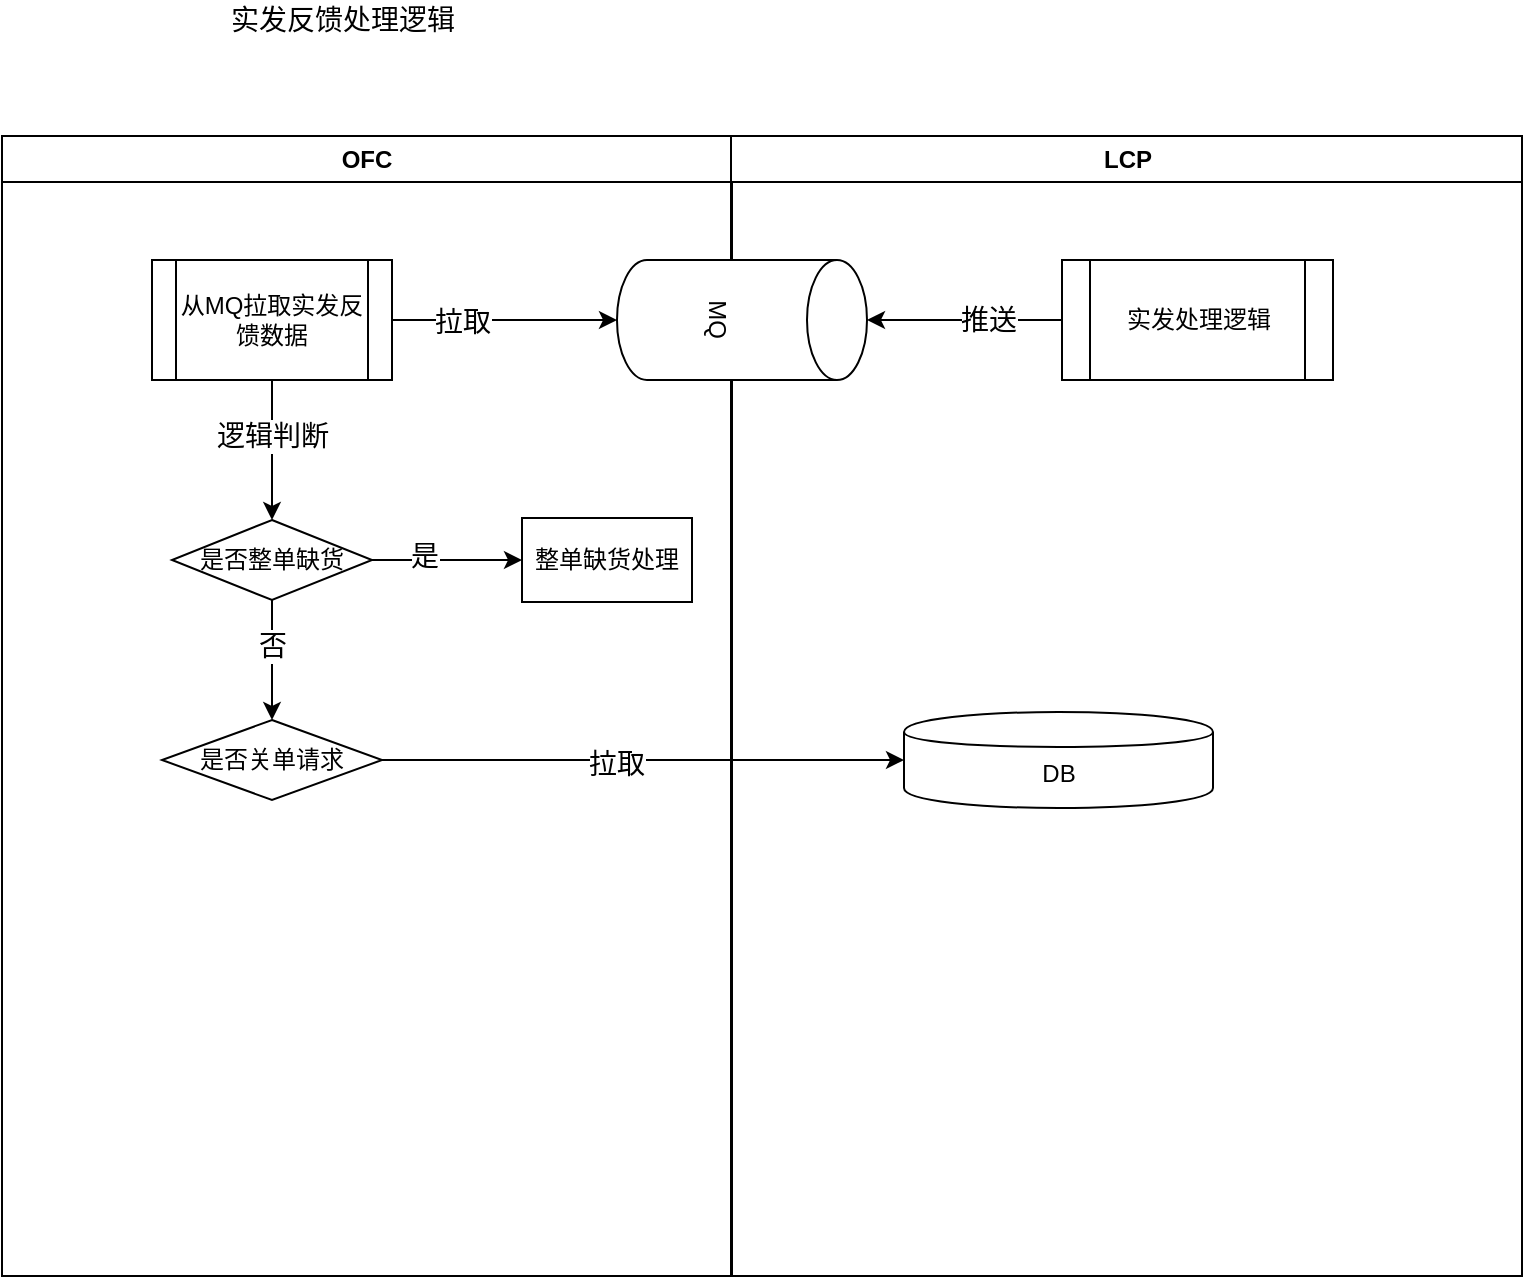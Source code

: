<mxfile version="13.7.5" type="github">
  <diagram name="Page-1" id="e7e014a7-5840-1c2e-5031-d8a46d1fe8dd">
    <mxGraphModel dx="923" dy="430" grid="1" gridSize="10" guides="1" tooltips="1" connect="1" arrows="1" fold="1" page="1" pageScale="1" pageWidth="1169" pageHeight="826" background="#ffffff" math="0" shadow="0">
      <root>
        <mxCell id="0" />
        <mxCell id="1" parent="0" />
        <mxCell id="2" value="OFC" style="swimlane;whiteSpace=wrap" parent="1" vertex="1">
          <mxGeometry x="360" y="128" width="365" height="570" as="geometry" />
        </mxCell>
        <mxCell id="zWzzXLhB3YzLZSfjlvJ7-43" value="从MQ拉取实发反馈数据" style="shape=process;whiteSpace=wrap;html=1;backgroundOutline=1;" vertex="1" parent="2">
          <mxGeometry x="75" y="62" width="120" height="60" as="geometry" />
        </mxCell>
        <mxCell id="zWzzXLhB3YzLZSfjlvJ7-51" value="是否整单缺货" style="rhombus;whiteSpace=wrap;html=1;" vertex="1" parent="2">
          <mxGeometry x="85" y="192" width="100" height="40" as="geometry" />
        </mxCell>
        <mxCell id="zWzzXLhB3YzLZSfjlvJ7-52" value="" style="edgeStyle=orthogonalEdgeStyle;rounded=0;orthogonalLoop=1;jettySize=auto;html=1;" edge="1" parent="2" source="zWzzXLhB3YzLZSfjlvJ7-43" target="zWzzXLhB3YzLZSfjlvJ7-51">
          <mxGeometry relative="1" as="geometry" />
        </mxCell>
        <mxCell id="zWzzXLhB3YzLZSfjlvJ7-69" value="逻辑判断" style="edgeLabel;html=1;align=center;verticalAlign=middle;resizable=0;points=[];fontSize=14;" vertex="1" connectable="0" parent="zWzzXLhB3YzLZSfjlvJ7-52">
          <mxGeometry x="-0.206" relative="1" as="geometry">
            <mxPoint as="offset" />
          </mxGeometry>
        </mxCell>
        <mxCell id="zWzzXLhB3YzLZSfjlvJ7-53" value="整单缺货处理" style="whiteSpace=wrap;html=1;" vertex="1" parent="2">
          <mxGeometry x="260" y="191" width="85" height="42" as="geometry" />
        </mxCell>
        <mxCell id="zWzzXLhB3YzLZSfjlvJ7-54" value="" style="edgeStyle=orthogonalEdgeStyle;rounded=0;orthogonalLoop=1;jettySize=auto;html=1;" edge="1" parent="2" source="zWzzXLhB3YzLZSfjlvJ7-51" target="zWzzXLhB3YzLZSfjlvJ7-53">
          <mxGeometry relative="1" as="geometry" />
        </mxCell>
        <mxCell id="zWzzXLhB3YzLZSfjlvJ7-67" value="是" style="edgeLabel;html=1;align=center;verticalAlign=middle;resizable=0;points=[];fontSize=14;" vertex="1" connectable="0" parent="zWzzXLhB3YzLZSfjlvJ7-54">
          <mxGeometry x="-0.321" y="2" relative="1" as="geometry">
            <mxPoint as="offset" />
          </mxGeometry>
        </mxCell>
        <mxCell id="4" value="LCP" style="swimlane;whiteSpace=wrap" parent="1" vertex="1">
          <mxGeometry x="724.5" y="128" width="395.5" height="570" as="geometry" />
        </mxCell>
        <mxCell id="zWzzXLhB3YzLZSfjlvJ7-58" value="实发处理逻辑" style="shape=process;whiteSpace=wrap;html=1;backgroundOutline=1;" vertex="1" parent="4">
          <mxGeometry x="165.5" y="62" width="135.5" height="60" as="geometry" />
        </mxCell>
        <mxCell id="zWzzXLhB3YzLZSfjlvJ7-60" value="DB" style="shape=cylinder;whiteSpace=wrap;html=1;boundedLbl=1;backgroundOutline=1;" vertex="1" parent="4">
          <mxGeometry x="86.5" y="288" width="154.5" height="48" as="geometry" />
        </mxCell>
        <mxCell id="zWzzXLhB3YzLZSfjlvJ7-41" value="MQ" style="shape=cylinder3;whiteSpace=wrap;html=1;boundedLbl=1;backgroundOutline=1;size=15;rotation=90;" vertex="1" parent="4">
          <mxGeometry x="-24.5" y="29.5" width="60" height="125" as="geometry" />
        </mxCell>
        <mxCell id="zWzzXLhB3YzLZSfjlvJ7-59" value="" style="edgeStyle=orthogonalEdgeStyle;rounded=0;orthogonalLoop=1;jettySize=auto;html=1;fontSize=14;" edge="1" parent="4" source="zWzzXLhB3YzLZSfjlvJ7-58" target="zWzzXLhB3YzLZSfjlvJ7-41">
          <mxGeometry relative="1" as="geometry" />
        </mxCell>
        <mxCell id="zWzzXLhB3YzLZSfjlvJ7-64" value="推送" style="edgeLabel;html=1;align=center;verticalAlign=middle;resizable=0;points=[];fontSize=14;" vertex="1" connectable="0" parent="zWzzXLhB3YzLZSfjlvJ7-59">
          <mxGeometry x="-0.235" relative="1" as="geometry">
            <mxPoint as="offset" />
          </mxGeometry>
        </mxCell>
        <mxCell id="zWzzXLhB3YzLZSfjlvJ7-44" value="" style="endArrow=classic;html=1;exitX=1;exitY=0.5;exitDx=0;exitDy=0;entryX=0.5;entryY=1;entryDx=0;entryDy=0;entryPerimeter=0;" edge="1" parent="1" source="zWzzXLhB3YzLZSfjlvJ7-43" target="zWzzXLhB3YzLZSfjlvJ7-41">
          <mxGeometry width="50" height="50" relative="1" as="geometry">
            <mxPoint x="650" y="245" as="sourcePoint" />
            <mxPoint x="700" y="195" as="targetPoint" />
          </mxGeometry>
        </mxCell>
        <mxCell id="zWzzXLhB3YzLZSfjlvJ7-63" value="拉取" style="edgeLabel;html=1;align=center;verticalAlign=middle;resizable=0;points=[];fontSize=14;" vertex="1" connectable="0" parent="zWzzXLhB3YzLZSfjlvJ7-44">
          <mxGeometry x="-0.385" y="-1" relative="1" as="geometry">
            <mxPoint as="offset" />
          </mxGeometry>
        </mxCell>
        <mxCell id="zWzzXLhB3YzLZSfjlvJ7-61" value="" style="edgeStyle=orthogonalEdgeStyle;rounded=0;orthogonalLoop=1;jettySize=auto;html=1;fontSize=14;" edge="1" parent="1" source="zWzzXLhB3YzLZSfjlvJ7-55" target="zWzzXLhB3YzLZSfjlvJ7-60">
          <mxGeometry relative="1" as="geometry" />
        </mxCell>
        <mxCell id="zWzzXLhB3YzLZSfjlvJ7-62" value="拉取" style="edgeLabel;html=1;align=center;verticalAlign=middle;resizable=0;points=[];fontSize=14;" vertex="1" connectable="0" parent="zWzzXLhB3YzLZSfjlvJ7-61">
          <mxGeometry x="-0.107" y="-2" relative="1" as="geometry">
            <mxPoint as="offset" />
          </mxGeometry>
        </mxCell>
        <mxCell id="zWzzXLhB3YzLZSfjlvJ7-55" value="是否关单请求" style="rhombus;whiteSpace=wrap;html=1;" vertex="1" parent="1">
          <mxGeometry x="440" y="420" width="110" height="40" as="geometry" />
        </mxCell>
        <mxCell id="zWzzXLhB3YzLZSfjlvJ7-56" value="" style="edgeStyle=orthogonalEdgeStyle;rounded=0;orthogonalLoop=1;jettySize=auto;html=1;" edge="1" parent="1" source="zWzzXLhB3YzLZSfjlvJ7-51" target="zWzzXLhB3YzLZSfjlvJ7-55">
          <mxGeometry relative="1" as="geometry" />
        </mxCell>
        <mxCell id="zWzzXLhB3YzLZSfjlvJ7-68" value="否" style="edgeLabel;html=1;align=center;verticalAlign=middle;resizable=0;points=[];fontSize=14;" vertex="1" connectable="0" parent="zWzzXLhB3YzLZSfjlvJ7-56">
          <mxGeometry x="-0.246" relative="1" as="geometry">
            <mxPoint as="offset" />
          </mxGeometry>
        </mxCell>
        <mxCell id="zWzzXLhB3YzLZSfjlvJ7-57" value="实发反馈处理逻辑" style="text;html=1;align=center;verticalAlign=middle;resizable=0;points=[];autosize=2;fontSize=14;" vertex="1" parent="1">
          <mxGeometry x="475" y="60" width="110" height="20" as="geometry" />
        </mxCell>
      </root>
    </mxGraphModel>
  </diagram>
</mxfile>
